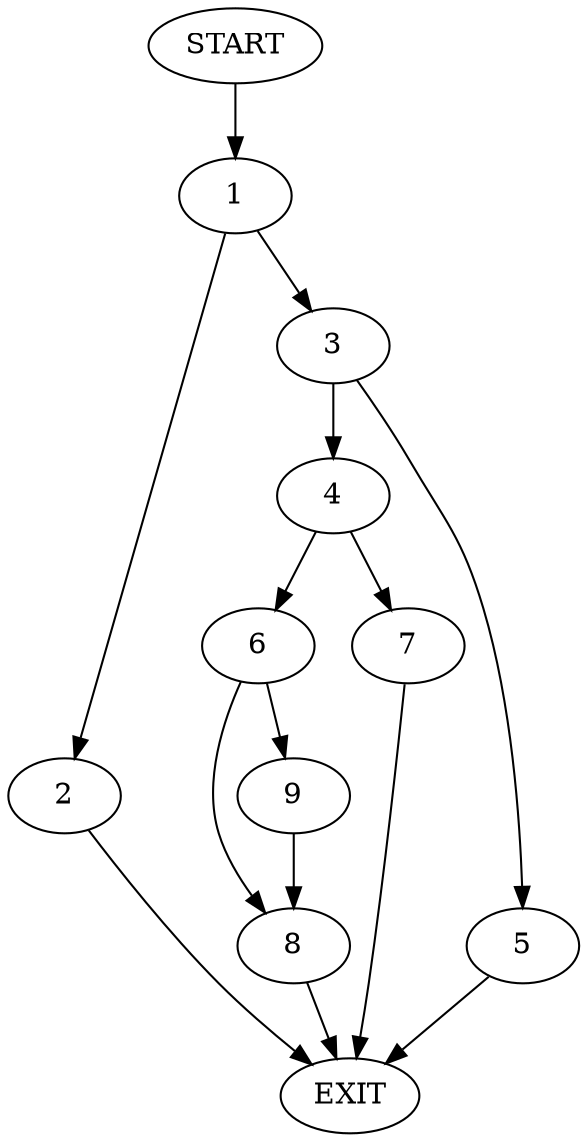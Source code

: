 digraph {
0 [label="START"]
10 [label="EXIT"]
0 -> 1
1 -> 2
1 -> 3
2 -> 10
3 -> 4
3 -> 5
5 -> 10
4 -> 6
4 -> 7
7 -> 10
6 -> 8
6 -> 9
9 -> 8
8 -> 10
}
